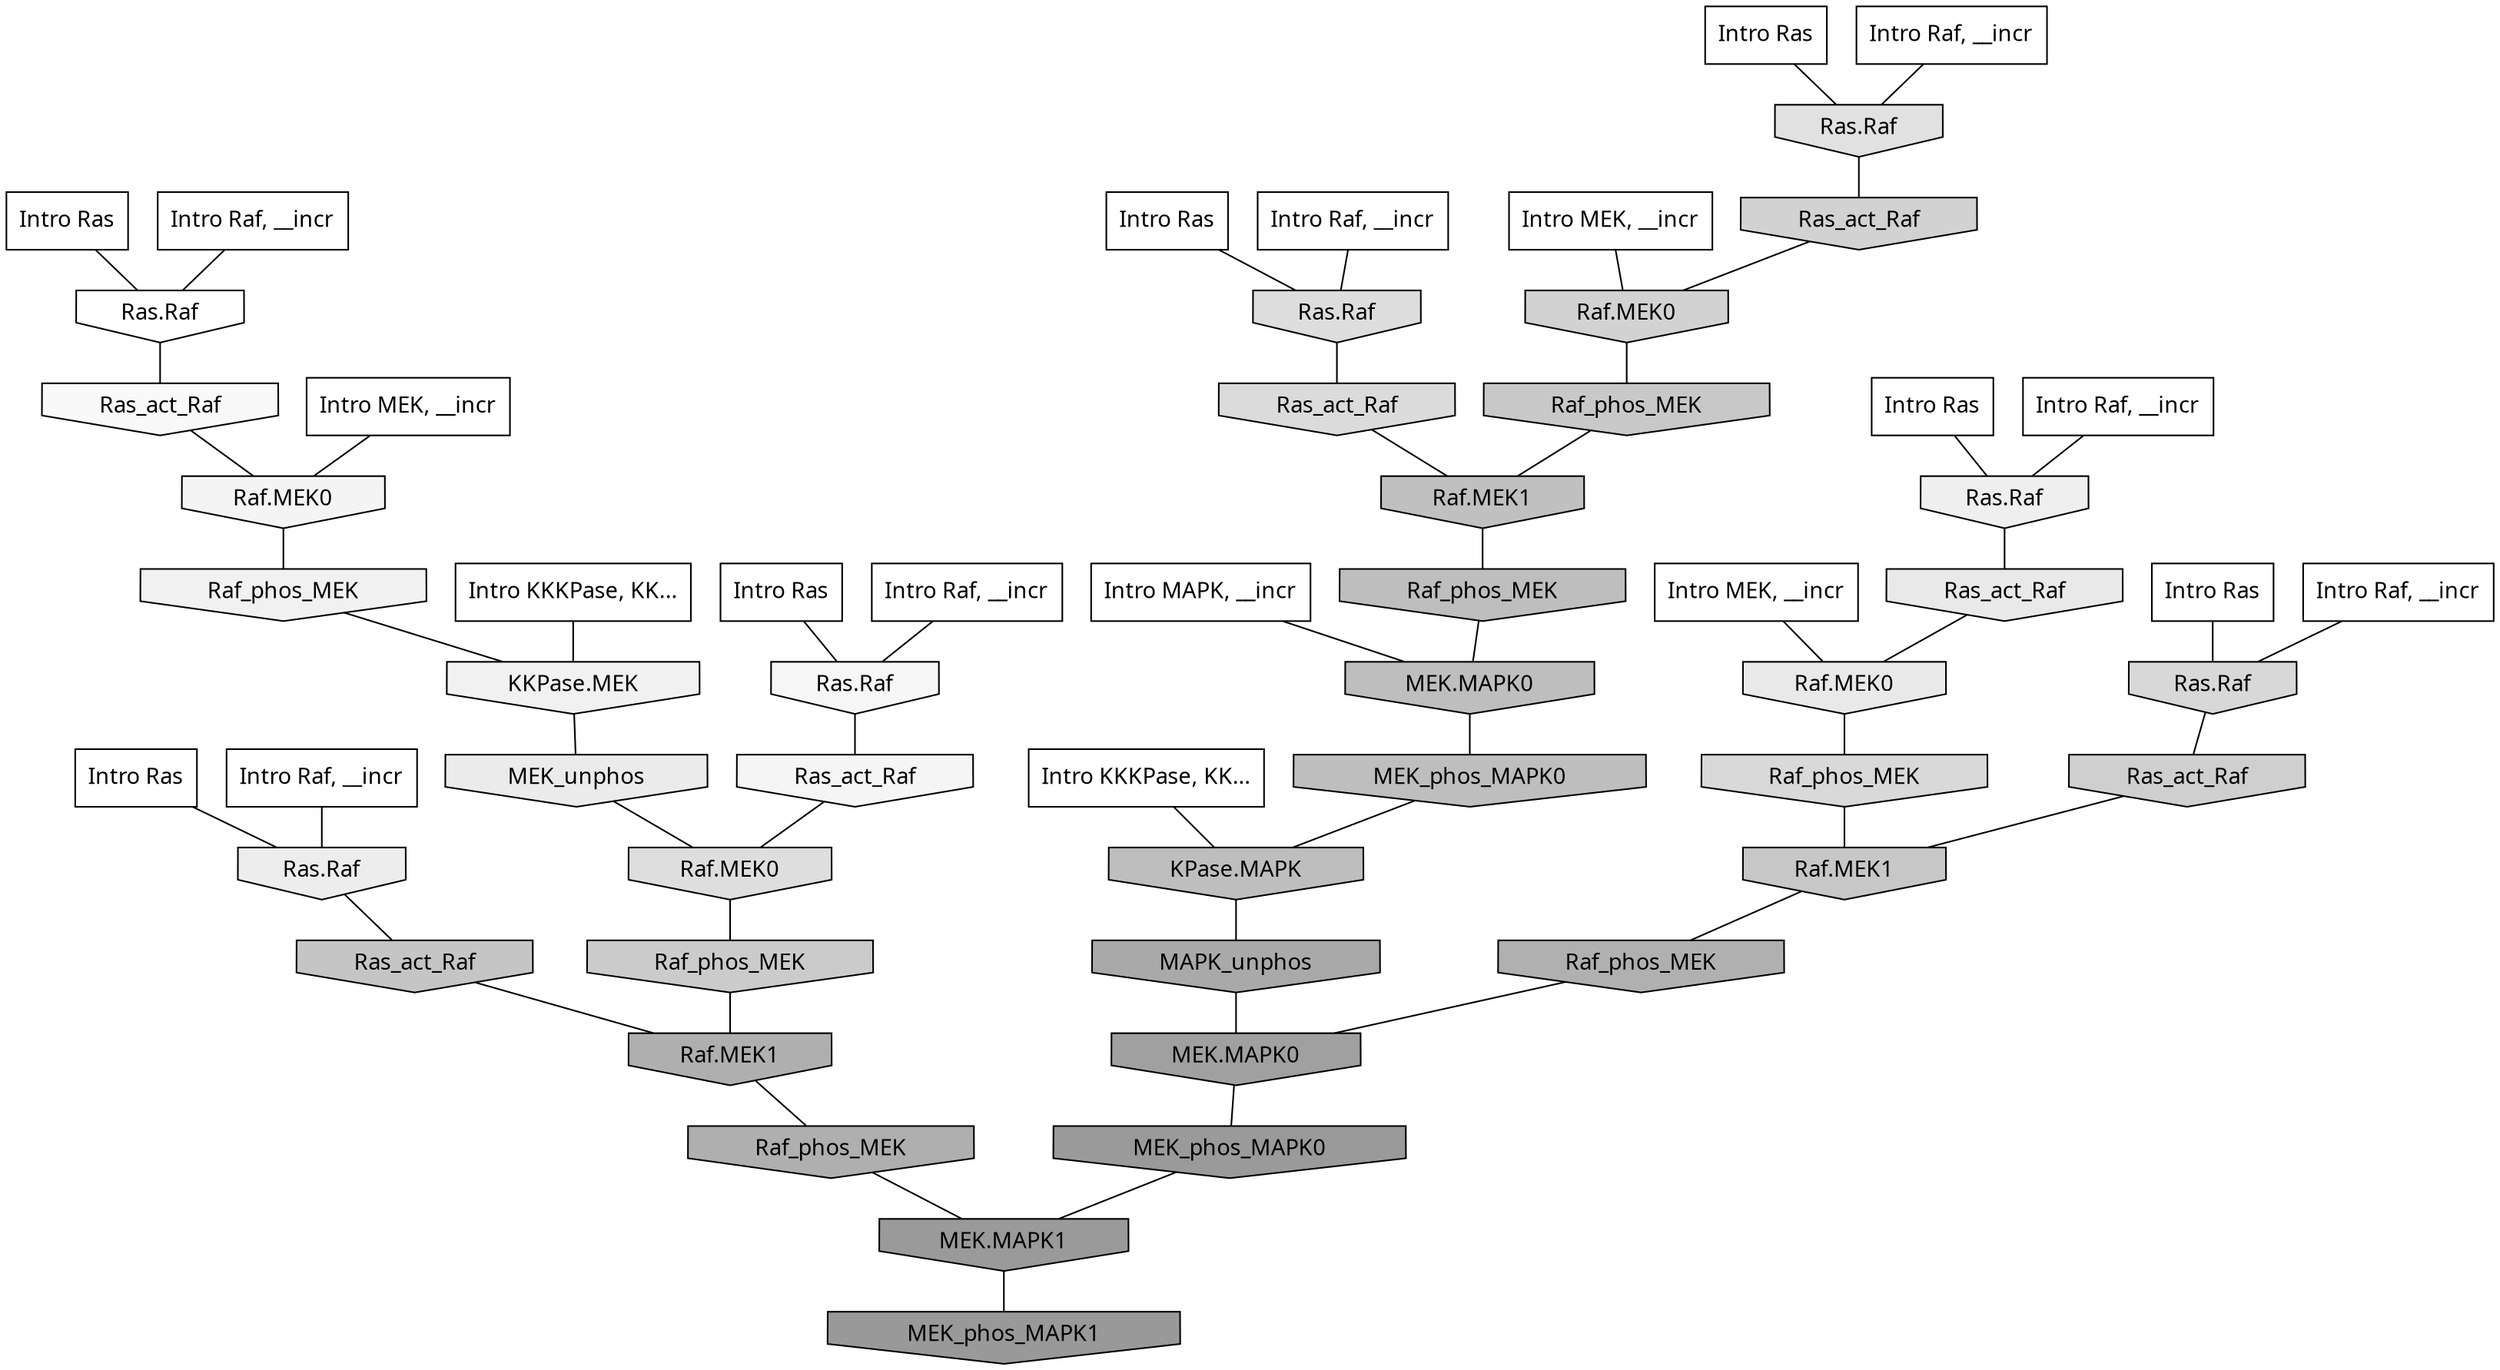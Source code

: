 digraph G{
  rankdir="TB";
  ranksep=0.30;
  node [fontname="CMU Serif"];
  edge [fontname="CMU Serif"];
  
  3 [label="Intro Ras", shape=rectangle, style=filled, fillcolor="0.000 0.000 1.000"]
  
  5 [label="Intro Ras", shape=rectangle, style=filled, fillcolor="0.000 0.000 1.000"]
  
  38 [label="Intro Ras", shape=rectangle, style=filled, fillcolor="0.000 0.000 1.000"]
  
  48 [label="Intro Ras", shape=rectangle, style=filled, fillcolor="0.000 0.000 1.000"]
  
  51 [label="Intro Ras", shape=rectangle, style=filled, fillcolor="0.000 0.000 1.000"]
  
  80 [label="Intro Ras", shape=rectangle, style=filled, fillcolor="0.000 0.000 1.000"]
  
  89 [label="Intro Ras", shape=rectangle, style=filled, fillcolor="0.000 0.000 1.000"]
  
  211 [label="Intro Raf, __incr", shape=rectangle, style=filled, fillcolor="0.000 0.000 1.000"]
  
  263 [label="Intro Raf, __incr", shape=rectangle, style=filled, fillcolor="0.000 0.000 1.000"]
  
  582 [label="Intro Raf, __incr", shape=rectangle, style=filled, fillcolor="0.000 0.000 1.000"]
  
  600 [label="Intro Raf, __incr", shape=rectangle, style=filled, fillcolor="0.000 0.000 1.000"]
  
  668 [label="Intro Raf, __incr", shape=rectangle, style=filled, fillcolor="0.000 0.000 1.000"]
  
  748 [label="Intro Raf, __incr", shape=rectangle, style=filled, fillcolor="0.000 0.000 1.000"]
  
  795 [label="Intro Raf, __incr", shape=rectangle, style=filled, fillcolor="0.000 0.000 1.000"]
  
  1251 [label="Intro MEK, __incr", shape=rectangle, style=filled, fillcolor="0.000 0.000 1.000"]
  
  1572 [label="Intro MEK, __incr", shape=rectangle, style=filled, fillcolor="0.000 0.000 1.000"]
  
  1882 [label="Intro MEK, __incr", shape=rectangle, style=filled, fillcolor="0.000 0.000 1.000"]
  
  2404 [label="Intro MAPK, __incr", shape=rectangle, style=filled, fillcolor="0.000 0.000 1.000"]
  
  3110 [label="Intro KKKPase, KK...", shape=rectangle, style=filled, fillcolor="0.000 0.000 1.000"]
  
  3160 [label="Intro KKKPase, KK...", shape=rectangle, style=filled, fillcolor="0.000 0.000 1.000"]
  
  3289 [label="Ras.Raf", shape=invhouse, style=filled, fillcolor="0.000 0.000 1.000"]
  
  3451 [label="Ras_act_Raf", shape=invhouse, style=filled, fillcolor="0.000 0.000 0.976"]
  
  3541 [label="Ras.Raf", shape=invhouse, style=filled, fillcolor="0.000 0.000 0.964"]
  
  3577 [label="Ras_act_Raf", shape=invhouse, style=filled, fillcolor="0.000 0.000 0.959"]
  
  3626 [label="Raf.MEK0", shape=invhouse, style=filled, fillcolor="0.000 0.000 0.954"]
  
  3722 [label="Raf_phos_MEK", shape=invhouse, style=filled, fillcolor="0.000 0.000 0.944"]
  
  3733 [label="KKPase.MEK", shape=invhouse, style=filled, fillcolor="0.000 0.000 0.943"]
  
  3811 [label="Ras.Raf", shape=invhouse, style=filled, fillcolor="0.000 0.000 0.937"]
  
  3975 [label="Ras.Raf", shape=invhouse, style=filled, fillcolor="0.000 0.000 0.927"]
  
  4097 [label="MEK_unphos", shape=invhouse, style=filled, fillcolor="0.000 0.000 0.918"]
  
  4178 [label="Ras_act_Raf", shape=invhouse, style=filled, fillcolor="0.000 0.000 0.913"]
  
  4180 [label="Raf.MEK0", shape=invhouse, style=filled, fillcolor="0.000 0.000 0.913"]
  
  4655 [label="Ras.Raf", shape=invhouse, style=filled, fillcolor="0.000 0.000 0.880"]
  
  4860 [label="Raf.MEK0", shape=invhouse, style=filled, fillcolor="0.000 0.000 0.869"]
  
  4907 [label="Ras.Raf", shape=invhouse, style=filled, fillcolor="0.000 0.000 0.865"]
  
  5018 [label="Ras_act_Raf", shape=invhouse, style=filled, fillcolor="0.000 0.000 0.858"]
  
  5160 [label="Raf_phos_MEK", shape=invhouse, style=filled, fillcolor="0.000 0.000 0.849"]
  
  5237 [label="Ras.Raf", shape=invhouse, style=filled, fillcolor="0.000 0.000 0.845"]
  
  5640 [label="Ras_act_Raf", shape=invhouse, style=filled, fillcolor="0.000 0.000 0.821"]
  
  5644 [label="Raf.MEK0", shape=invhouse, style=filled, fillcolor="0.000 0.000 0.821"]
  
  5894 [label="Ras_act_Raf", shape=invhouse, style=filled, fillcolor="0.000 0.000 0.809"]
  
  6146 [label="Raf_phos_MEK", shape=invhouse, style=filled, fillcolor="0.000 0.000 0.795"]
  
  6438 [label="Raf_phos_MEK", shape=invhouse, style=filled, fillcolor="0.000 0.000 0.782"]
  
  6487 [label="Raf.MEK1", shape=invhouse, style=filled, fillcolor="0.000 0.000 0.780"]
  
  6741 [label="Ras_act_Raf", shape=invhouse, style=filled, fillcolor="0.000 0.000 0.770"]
  
  7296 [label="Raf.MEK1", shape=invhouse, style=filled, fillcolor="0.000 0.000 0.751"]
  
  7480 [label="Raf_phos_MEK", shape=invhouse, style=filled, fillcolor="0.000 0.000 0.746"]
  
  7484 [label="MEK.MAPK0", shape=invhouse, style=filled, fillcolor="0.000 0.000 0.746"]
  
  7531 [label="MEK_phos_MAPK0", shape=invhouse, style=filled, fillcolor="0.000 0.000 0.745"]
  
  7532 [label="KPase.MAPK", shape=invhouse, style=filled, fillcolor="0.000 0.000 0.745"]
  
  9339 [label="Raf_phos_MEK", shape=invhouse, style=filled, fillcolor="0.000 0.000 0.691"]
  
  9508 [label="Raf.MEK1", shape=invhouse, style=filled, fillcolor="0.000 0.000 0.687"]
  
  9605 [label="Raf_phos_MEK", shape=invhouse, style=filled, fillcolor="0.000 0.000 0.685"]
  
  10583 [label="MAPK_unphos", shape=invhouse, style=filled, fillcolor="0.000 0.000 0.664"]
  
  12624 [label="MEK.MAPK0", shape=invhouse, style=filled, fillcolor="0.000 0.000 0.627"]
  
  14157 [label="MEK_phos_MAPK0", shape=invhouse, style=filled, fillcolor="0.000 0.000 0.603"]
  
  14233 [label="MEK.MAPK1", shape=invhouse, style=filled, fillcolor="0.000 0.000 0.602"]
  
  14429 [label="MEK_phos_MAPK1", shape=invhouse, style=filled, fillcolor="0.000 0.000 0.600"]
  
  
  14233 -> 14429 [dir=none, color="0.000 0.000 0.000"] 
  14157 -> 14233 [dir=none, color="0.000 0.000 0.000"] 
  12624 -> 14157 [dir=none, color="0.000 0.000 0.000"] 
  10583 -> 12624 [dir=none, color="0.000 0.000 0.000"] 
  9605 -> 14233 [dir=none, color="0.000 0.000 0.000"] 
  9508 -> 9605 [dir=none, color="0.000 0.000 0.000"] 
  9339 -> 12624 [dir=none, color="0.000 0.000 0.000"] 
  7532 -> 10583 [dir=none, color="0.000 0.000 0.000"] 
  7531 -> 7532 [dir=none, color="0.000 0.000 0.000"] 
  7484 -> 7531 [dir=none, color="0.000 0.000 0.000"] 
  7480 -> 7484 [dir=none, color="0.000 0.000 0.000"] 
  7296 -> 7480 [dir=none, color="0.000 0.000 0.000"] 
  6741 -> 9508 [dir=none, color="0.000 0.000 0.000"] 
  6487 -> 9339 [dir=none, color="0.000 0.000 0.000"] 
  6438 -> 7296 [dir=none, color="0.000 0.000 0.000"] 
  6146 -> 9508 [dir=none, color="0.000 0.000 0.000"] 
  5894 -> 6487 [dir=none, color="0.000 0.000 0.000"] 
  5644 -> 6438 [dir=none, color="0.000 0.000 0.000"] 
  5640 -> 5644 [dir=none, color="0.000 0.000 0.000"] 
  5237 -> 5894 [dir=none, color="0.000 0.000 0.000"] 
  5160 -> 6487 [dir=none, color="0.000 0.000 0.000"] 
  5018 -> 7296 [dir=none, color="0.000 0.000 0.000"] 
  4907 -> 5018 [dir=none, color="0.000 0.000 0.000"] 
  4860 -> 6146 [dir=none, color="0.000 0.000 0.000"] 
  4655 -> 5640 [dir=none, color="0.000 0.000 0.000"] 
  4180 -> 5160 [dir=none, color="0.000 0.000 0.000"] 
  4178 -> 4180 [dir=none, color="0.000 0.000 0.000"] 
  4097 -> 4860 [dir=none, color="0.000 0.000 0.000"] 
  3975 -> 6741 [dir=none, color="0.000 0.000 0.000"] 
  3811 -> 4178 [dir=none, color="0.000 0.000 0.000"] 
  3733 -> 4097 [dir=none, color="0.000 0.000 0.000"] 
  3722 -> 3733 [dir=none, color="0.000 0.000 0.000"] 
  3626 -> 3722 [dir=none, color="0.000 0.000 0.000"] 
  3577 -> 4860 [dir=none, color="0.000 0.000 0.000"] 
  3541 -> 3577 [dir=none, color="0.000 0.000 0.000"] 
  3451 -> 3626 [dir=none, color="0.000 0.000 0.000"] 
  3289 -> 3451 [dir=none, color="0.000 0.000 0.000"] 
  3160 -> 3733 [dir=none, color="0.000 0.000 0.000"] 
  3110 -> 7532 [dir=none, color="0.000 0.000 0.000"] 
  2404 -> 7484 [dir=none, color="0.000 0.000 0.000"] 
  1882 -> 3626 [dir=none, color="0.000 0.000 0.000"] 
  1572 -> 5644 [dir=none, color="0.000 0.000 0.000"] 
  1251 -> 4180 [dir=none, color="0.000 0.000 0.000"] 
  795 -> 5237 [dir=none, color="0.000 0.000 0.000"] 
  748 -> 4655 [dir=none, color="0.000 0.000 0.000"] 
  668 -> 3541 [dir=none, color="0.000 0.000 0.000"] 
  600 -> 4907 [dir=none, color="0.000 0.000 0.000"] 
  582 -> 3975 [dir=none, color="0.000 0.000 0.000"] 
  263 -> 3289 [dir=none, color="0.000 0.000 0.000"] 
  211 -> 3811 [dir=none, color="0.000 0.000 0.000"] 
  89 -> 3541 [dir=none, color="0.000 0.000 0.000"] 
  80 -> 3811 [dir=none, color="0.000 0.000 0.000"] 
  51 -> 4655 [dir=none, color="0.000 0.000 0.000"] 
  48 -> 5237 [dir=none, color="0.000 0.000 0.000"] 
  38 -> 3975 [dir=none, color="0.000 0.000 0.000"] 
  5 -> 3289 [dir=none, color="0.000 0.000 0.000"] 
  3 -> 4907 [dir=none, color="0.000 0.000 0.000"] 
  
  }
